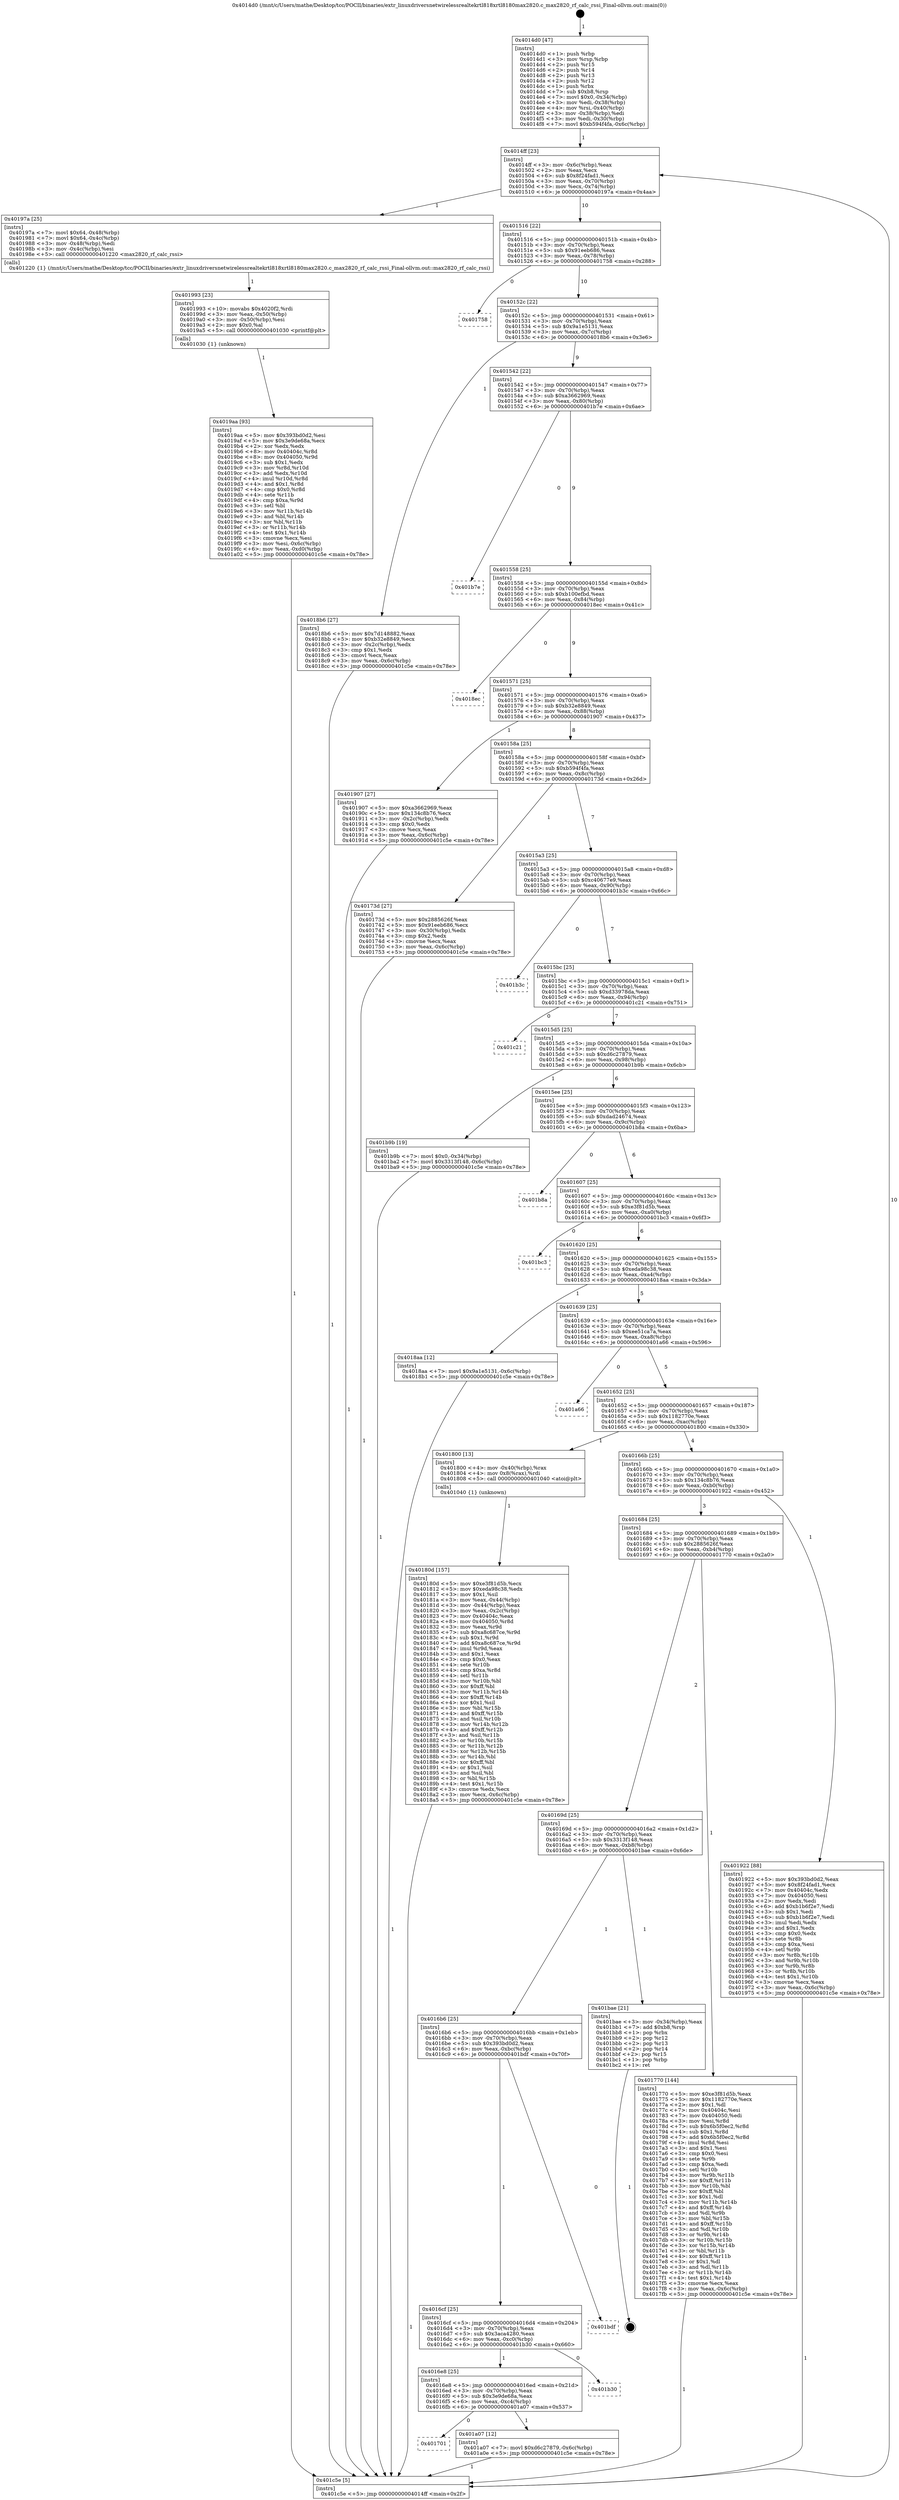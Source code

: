 digraph "0x4014d0" {
  label = "0x4014d0 (/mnt/c/Users/mathe/Desktop/tcc/POCII/binaries/extr_linuxdriversnetwirelessrealtekrtl818xrtl8180max2820.c_max2820_rf_calc_rssi_Final-ollvm.out::main(0))"
  labelloc = "t"
  node[shape=record]

  Entry [label="",width=0.3,height=0.3,shape=circle,fillcolor=black,style=filled]
  "0x4014ff" [label="{
     0x4014ff [23]\l
     | [instrs]\l
     &nbsp;&nbsp;0x4014ff \<+3\>: mov -0x6c(%rbp),%eax\l
     &nbsp;&nbsp;0x401502 \<+2\>: mov %eax,%ecx\l
     &nbsp;&nbsp;0x401504 \<+6\>: sub $0x8f24fad1,%ecx\l
     &nbsp;&nbsp;0x40150a \<+3\>: mov %eax,-0x70(%rbp)\l
     &nbsp;&nbsp;0x40150d \<+3\>: mov %ecx,-0x74(%rbp)\l
     &nbsp;&nbsp;0x401510 \<+6\>: je 000000000040197a \<main+0x4aa\>\l
  }"]
  "0x40197a" [label="{
     0x40197a [25]\l
     | [instrs]\l
     &nbsp;&nbsp;0x40197a \<+7\>: movl $0x64,-0x48(%rbp)\l
     &nbsp;&nbsp;0x401981 \<+7\>: movl $0x64,-0x4c(%rbp)\l
     &nbsp;&nbsp;0x401988 \<+3\>: mov -0x48(%rbp),%edi\l
     &nbsp;&nbsp;0x40198b \<+3\>: mov -0x4c(%rbp),%esi\l
     &nbsp;&nbsp;0x40198e \<+5\>: call 0000000000401220 \<max2820_rf_calc_rssi\>\l
     | [calls]\l
     &nbsp;&nbsp;0x401220 \{1\} (/mnt/c/Users/mathe/Desktop/tcc/POCII/binaries/extr_linuxdriversnetwirelessrealtekrtl818xrtl8180max2820.c_max2820_rf_calc_rssi_Final-ollvm.out::max2820_rf_calc_rssi)\l
  }"]
  "0x401516" [label="{
     0x401516 [22]\l
     | [instrs]\l
     &nbsp;&nbsp;0x401516 \<+5\>: jmp 000000000040151b \<main+0x4b\>\l
     &nbsp;&nbsp;0x40151b \<+3\>: mov -0x70(%rbp),%eax\l
     &nbsp;&nbsp;0x40151e \<+5\>: sub $0x91eeb686,%eax\l
     &nbsp;&nbsp;0x401523 \<+3\>: mov %eax,-0x78(%rbp)\l
     &nbsp;&nbsp;0x401526 \<+6\>: je 0000000000401758 \<main+0x288\>\l
  }"]
  Exit [label="",width=0.3,height=0.3,shape=circle,fillcolor=black,style=filled,peripheries=2]
  "0x401758" [label="{
     0x401758\l
  }", style=dashed]
  "0x40152c" [label="{
     0x40152c [22]\l
     | [instrs]\l
     &nbsp;&nbsp;0x40152c \<+5\>: jmp 0000000000401531 \<main+0x61\>\l
     &nbsp;&nbsp;0x401531 \<+3\>: mov -0x70(%rbp),%eax\l
     &nbsp;&nbsp;0x401534 \<+5\>: sub $0x9a1e5131,%eax\l
     &nbsp;&nbsp;0x401539 \<+3\>: mov %eax,-0x7c(%rbp)\l
     &nbsp;&nbsp;0x40153c \<+6\>: je 00000000004018b6 \<main+0x3e6\>\l
  }"]
  "0x401701" [label="{
     0x401701\l
  }", style=dashed]
  "0x4018b6" [label="{
     0x4018b6 [27]\l
     | [instrs]\l
     &nbsp;&nbsp;0x4018b6 \<+5\>: mov $0x7d148882,%eax\l
     &nbsp;&nbsp;0x4018bb \<+5\>: mov $0xb32e8849,%ecx\l
     &nbsp;&nbsp;0x4018c0 \<+3\>: mov -0x2c(%rbp),%edx\l
     &nbsp;&nbsp;0x4018c3 \<+3\>: cmp $0x1,%edx\l
     &nbsp;&nbsp;0x4018c6 \<+3\>: cmovl %ecx,%eax\l
     &nbsp;&nbsp;0x4018c9 \<+3\>: mov %eax,-0x6c(%rbp)\l
     &nbsp;&nbsp;0x4018cc \<+5\>: jmp 0000000000401c5e \<main+0x78e\>\l
  }"]
  "0x401542" [label="{
     0x401542 [22]\l
     | [instrs]\l
     &nbsp;&nbsp;0x401542 \<+5\>: jmp 0000000000401547 \<main+0x77\>\l
     &nbsp;&nbsp;0x401547 \<+3\>: mov -0x70(%rbp),%eax\l
     &nbsp;&nbsp;0x40154a \<+5\>: sub $0xa3662969,%eax\l
     &nbsp;&nbsp;0x40154f \<+3\>: mov %eax,-0x80(%rbp)\l
     &nbsp;&nbsp;0x401552 \<+6\>: je 0000000000401b7e \<main+0x6ae\>\l
  }"]
  "0x401a07" [label="{
     0x401a07 [12]\l
     | [instrs]\l
     &nbsp;&nbsp;0x401a07 \<+7\>: movl $0xd6c27879,-0x6c(%rbp)\l
     &nbsp;&nbsp;0x401a0e \<+5\>: jmp 0000000000401c5e \<main+0x78e\>\l
  }"]
  "0x401b7e" [label="{
     0x401b7e\l
  }", style=dashed]
  "0x401558" [label="{
     0x401558 [25]\l
     | [instrs]\l
     &nbsp;&nbsp;0x401558 \<+5\>: jmp 000000000040155d \<main+0x8d\>\l
     &nbsp;&nbsp;0x40155d \<+3\>: mov -0x70(%rbp),%eax\l
     &nbsp;&nbsp;0x401560 \<+5\>: sub $0xb100efbd,%eax\l
     &nbsp;&nbsp;0x401565 \<+6\>: mov %eax,-0x84(%rbp)\l
     &nbsp;&nbsp;0x40156b \<+6\>: je 00000000004018ec \<main+0x41c\>\l
  }"]
  "0x4016e8" [label="{
     0x4016e8 [25]\l
     | [instrs]\l
     &nbsp;&nbsp;0x4016e8 \<+5\>: jmp 00000000004016ed \<main+0x21d\>\l
     &nbsp;&nbsp;0x4016ed \<+3\>: mov -0x70(%rbp),%eax\l
     &nbsp;&nbsp;0x4016f0 \<+5\>: sub $0x3e9de68a,%eax\l
     &nbsp;&nbsp;0x4016f5 \<+6\>: mov %eax,-0xc4(%rbp)\l
     &nbsp;&nbsp;0x4016fb \<+6\>: je 0000000000401a07 \<main+0x537\>\l
  }"]
  "0x4018ec" [label="{
     0x4018ec\l
  }", style=dashed]
  "0x401571" [label="{
     0x401571 [25]\l
     | [instrs]\l
     &nbsp;&nbsp;0x401571 \<+5\>: jmp 0000000000401576 \<main+0xa6\>\l
     &nbsp;&nbsp;0x401576 \<+3\>: mov -0x70(%rbp),%eax\l
     &nbsp;&nbsp;0x401579 \<+5\>: sub $0xb32e8849,%eax\l
     &nbsp;&nbsp;0x40157e \<+6\>: mov %eax,-0x88(%rbp)\l
     &nbsp;&nbsp;0x401584 \<+6\>: je 0000000000401907 \<main+0x437\>\l
  }"]
  "0x401b30" [label="{
     0x401b30\l
  }", style=dashed]
  "0x401907" [label="{
     0x401907 [27]\l
     | [instrs]\l
     &nbsp;&nbsp;0x401907 \<+5\>: mov $0xa3662969,%eax\l
     &nbsp;&nbsp;0x40190c \<+5\>: mov $0x134c8b76,%ecx\l
     &nbsp;&nbsp;0x401911 \<+3\>: mov -0x2c(%rbp),%edx\l
     &nbsp;&nbsp;0x401914 \<+3\>: cmp $0x0,%edx\l
     &nbsp;&nbsp;0x401917 \<+3\>: cmove %ecx,%eax\l
     &nbsp;&nbsp;0x40191a \<+3\>: mov %eax,-0x6c(%rbp)\l
     &nbsp;&nbsp;0x40191d \<+5\>: jmp 0000000000401c5e \<main+0x78e\>\l
  }"]
  "0x40158a" [label="{
     0x40158a [25]\l
     | [instrs]\l
     &nbsp;&nbsp;0x40158a \<+5\>: jmp 000000000040158f \<main+0xbf\>\l
     &nbsp;&nbsp;0x40158f \<+3\>: mov -0x70(%rbp),%eax\l
     &nbsp;&nbsp;0x401592 \<+5\>: sub $0xb594f4fa,%eax\l
     &nbsp;&nbsp;0x401597 \<+6\>: mov %eax,-0x8c(%rbp)\l
     &nbsp;&nbsp;0x40159d \<+6\>: je 000000000040173d \<main+0x26d\>\l
  }"]
  "0x4016cf" [label="{
     0x4016cf [25]\l
     | [instrs]\l
     &nbsp;&nbsp;0x4016cf \<+5\>: jmp 00000000004016d4 \<main+0x204\>\l
     &nbsp;&nbsp;0x4016d4 \<+3\>: mov -0x70(%rbp),%eax\l
     &nbsp;&nbsp;0x4016d7 \<+5\>: sub $0x3aca4280,%eax\l
     &nbsp;&nbsp;0x4016dc \<+6\>: mov %eax,-0xc0(%rbp)\l
     &nbsp;&nbsp;0x4016e2 \<+6\>: je 0000000000401b30 \<main+0x660\>\l
  }"]
  "0x40173d" [label="{
     0x40173d [27]\l
     | [instrs]\l
     &nbsp;&nbsp;0x40173d \<+5\>: mov $0x2885626f,%eax\l
     &nbsp;&nbsp;0x401742 \<+5\>: mov $0x91eeb686,%ecx\l
     &nbsp;&nbsp;0x401747 \<+3\>: mov -0x30(%rbp),%edx\l
     &nbsp;&nbsp;0x40174a \<+3\>: cmp $0x2,%edx\l
     &nbsp;&nbsp;0x40174d \<+3\>: cmovne %ecx,%eax\l
     &nbsp;&nbsp;0x401750 \<+3\>: mov %eax,-0x6c(%rbp)\l
     &nbsp;&nbsp;0x401753 \<+5\>: jmp 0000000000401c5e \<main+0x78e\>\l
  }"]
  "0x4015a3" [label="{
     0x4015a3 [25]\l
     | [instrs]\l
     &nbsp;&nbsp;0x4015a3 \<+5\>: jmp 00000000004015a8 \<main+0xd8\>\l
     &nbsp;&nbsp;0x4015a8 \<+3\>: mov -0x70(%rbp),%eax\l
     &nbsp;&nbsp;0x4015ab \<+5\>: sub $0xc40677e9,%eax\l
     &nbsp;&nbsp;0x4015b0 \<+6\>: mov %eax,-0x90(%rbp)\l
     &nbsp;&nbsp;0x4015b6 \<+6\>: je 0000000000401b3c \<main+0x66c\>\l
  }"]
  "0x401c5e" [label="{
     0x401c5e [5]\l
     | [instrs]\l
     &nbsp;&nbsp;0x401c5e \<+5\>: jmp 00000000004014ff \<main+0x2f\>\l
  }"]
  "0x4014d0" [label="{
     0x4014d0 [47]\l
     | [instrs]\l
     &nbsp;&nbsp;0x4014d0 \<+1\>: push %rbp\l
     &nbsp;&nbsp;0x4014d1 \<+3\>: mov %rsp,%rbp\l
     &nbsp;&nbsp;0x4014d4 \<+2\>: push %r15\l
     &nbsp;&nbsp;0x4014d6 \<+2\>: push %r14\l
     &nbsp;&nbsp;0x4014d8 \<+2\>: push %r13\l
     &nbsp;&nbsp;0x4014da \<+2\>: push %r12\l
     &nbsp;&nbsp;0x4014dc \<+1\>: push %rbx\l
     &nbsp;&nbsp;0x4014dd \<+7\>: sub $0xb8,%rsp\l
     &nbsp;&nbsp;0x4014e4 \<+7\>: movl $0x0,-0x34(%rbp)\l
     &nbsp;&nbsp;0x4014eb \<+3\>: mov %edi,-0x38(%rbp)\l
     &nbsp;&nbsp;0x4014ee \<+4\>: mov %rsi,-0x40(%rbp)\l
     &nbsp;&nbsp;0x4014f2 \<+3\>: mov -0x38(%rbp),%edi\l
     &nbsp;&nbsp;0x4014f5 \<+3\>: mov %edi,-0x30(%rbp)\l
     &nbsp;&nbsp;0x4014f8 \<+7\>: movl $0xb594f4fa,-0x6c(%rbp)\l
  }"]
  "0x401bdf" [label="{
     0x401bdf\l
  }", style=dashed]
  "0x401b3c" [label="{
     0x401b3c\l
  }", style=dashed]
  "0x4015bc" [label="{
     0x4015bc [25]\l
     | [instrs]\l
     &nbsp;&nbsp;0x4015bc \<+5\>: jmp 00000000004015c1 \<main+0xf1\>\l
     &nbsp;&nbsp;0x4015c1 \<+3\>: mov -0x70(%rbp),%eax\l
     &nbsp;&nbsp;0x4015c4 \<+5\>: sub $0xd33978da,%eax\l
     &nbsp;&nbsp;0x4015c9 \<+6\>: mov %eax,-0x94(%rbp)\l
     &nbsp;&nbsp;0x4015cf \<+6\>: je 0000000000401c21 \<main+0x751\>\l
  }"]
  "0x4016b6" [label="{
     0x4016b6 [25]\l
     | [instrs]\l
     &nbsp;&nbsp;0x4016b6 \<+5\>: jmp 00000000004016bb \<main+0x1eb\>\l
     &nbsp;&nbsp;0x4016bb \<+3\>: mov -0x70(%rbp),%eax\l
     &nbsp;&nbsp;0x4016be \<+5\>: sub $0x393bd0d2,%eax\l
     &nbsp;&nbsp;0x4016c3 \<+6\>: mov %eax,-0xbc(%rbp)\l
     &nbsp;&nbsp;0x4016c9 \<+6\>: je 0000000000401bdf \<main+0x70f\>\l
  }"]
  "0x401c21" [label="{
     0x401c21\l
  }", style=dashed]
  "0x4015d5" [label="{
     0x4015d5 [25]\l
     | [instrs]\l
     &nbsp;&nbsp;0x4015d5 \<+5\>: jmp 00000000004015da \<main+0x10a\>\l
     &nbsp;&nbsp;0x4015da \<+3\>: mov -0x70(%rbp),%eax\l
     &nbsp;&nbsp;0x4015dd \<+5\>: sub $0xd6c27879,%eax\l
     &nbsp;&nbsp;0x4015e2 \<+6\>: mov %eax,-0x98(%rbp)\l
     &nbsp;&nbsp;0x4015e8 \<+6\>: je 0000000000401b9b \<main+0x6cb\>\l
  }"]
  "0x401bae" [label="{
     0x401bae [21]\l
     | [instrs]\l
     &nbsp;&nbsp;0x401bae \<+3\>: mov -0x34(%rbp),%eax\l
     &nbsp;&nbsp;0x401bb1 \<+7\>: add $0xb8,%rsp\l
     &nbsp;&nbsp;0x401bb8 \<+1\>: pop %rbx\l
     &nbsp;&nbsp;0x401bb9 \<+2\>: pop %r12\l
     &nbsp;&nbsp;0x401bbb \<+2\>: pop %r13\l
     &nbsp;&nbsp;0x401bbd \<+2\>: pop %r14\l
     &nbsp;&nbsp;0x401bbf \<+2\>: pop %r15\l
     &nbsp;&nbsp;0x401bc1 \<+1\>: pop %rbp\l
     &nbsp;&nbsp;0x401bc2 \<+1\>: ret\l
  }"]
  "0x401b9b" [label="{
     0x401b9b [19]\l
     | [instrs]\l
     &nbsp;&nbsp;0x401b9b \<+7\>: movl $0x0,-0x34(%rbp)\l
     &nbsp;&nbsp;0x401ba2 \<+7\>: movl $0x3313f148,-0x6c(%rbp)\l
     &nbsp;&nbsp;0x401ba9 \<+5\>: jmp 0000000000401c5e \<main+0x78e\>\l
  }"]
  "0x4015ee" [label="{
     0x4015ee [25]\l
     | [instrs]\l
     &nbsp;&nbsp;0x4015ee \<+5\>: jmp 00000000004015f3 \<main+0x123\>\l
     &nbsp;&nbsp;0x4015f3 \<+3\>: mov -0x70(%rbp),%eax\l
     &nbsp;&nbsp;0x4015f6 \<+5\>: sub $0xdad24674,%eax\l
     &nbsp;&nbsp;0x4015fb \<+6\>: mov %eax,-0x9c(%rbp)\l
     &nbsp;&nbsp;0x401601 \<+6\>: je 0000000000401b8a \<main+0x6ba\>\l
  }"]
  "0x4019aa" [label="{
     0x4019aa [93]\l
     | [instrs]\l
     &nbsp;&nbsp;0x4019aa \<+5\>: mov $0x393bd0d2,%esi\l
     &nbsp;&nbsp;0x4019af \<+5\>: mov $0x3e9de68a,%ecx\l
     &nbsp;&nbsp;0x4019b4 \<+2\>: xor %edx,%edx\l
     &nbsp;&nbsp;0x4019b6 \<+8\>: mov 0x40404c,%r8d\l
     &nbsp;&nbsp;0x4019be \<+8\>: mov 0x404050,%r9d\l
     &nbsp;&nbsp;0x4019c6 \<+3\>: sub $0x1,%edx\l
     &nbsp;&nbsp;0x4019c9 \<+3\>: mov %r8d,%r10d\l
     &nbsp;&nbsp;0x4019cc \<+3\>: add %edx,%r10d\l
     &nbsp;&nbsp;0x4019cf \<+4\>: imul %r10d,%r8d\l
     &nbsp;&nbsp;0x4019d3 \<+4\>: and $0x1,%r8d\l
     &nbsp;&nbsp;0x4019d7 \<+4\>: cmp $0x0,%r8d\l
     &nbsp;&nbsp;0x4019db \<+4\>: sete %r11b\l
     &nbsp;&nbsp;0x4019df \<+4\>: cmp $0xa,%r9d\l
     &nbsp;&nbsp;0x4019e3 \<+3\>: setl %bl\l
     &nbsp;&nbsp;0x4019e6 \<+3\>: mov %r11b,%r14b\l
     &nbsp;&nbsp;0x4019e9 \<+3\>: and %bl,%r14b\l
     &nbsp;&nbsp;0x4019ec \<+3\>: xor %bl,%r11b\l
     &nbsp;&nbsp;0x4019ef \<+3\>: or %r11b,%r14b\l
     &nbsp;&nbsp;0x4019f2 \<+4\>: test $0x1,%r14b\l
     &nbsp;&nbsp;0x4019f6 \<+3\>: cmovne %ecx,%esi\l
     &nbsp;&nbsp;0x4019f9 \<+3\>: mov %esi,-0x6c(%rbp)\l
     &nbsp;&nbsp;0x4019fc \<+6\>: mov %eax,-0xd0(%rbp)\l
     &nbsp;&nbsp;0x401a02 \<+5\>: jmp 0000000000401c5e \<main+0x78e\>\l
  }"]
  "0x401b8a" [label="{
     0x401b8a\l
  }", style=dashed]
  "0x401607" [label="{
     0x401607 [25]\l
     | [instrs]\l
     &nbsp;&nbsp;0x401607 \<+5\>: jmp 000000000040160c \<main+0x13c\>\l
     &nbsp;&nbsp;0x40160c \<+3\>: mov -0x70(%rbp),%eax\l
     &nbsp;&nbsp;0x40160f \<+5\>: sub $0xe3f81d5b,%eax\l
     &nbsp;&nbsp;0x401614 \<+6\>: mov %eax,-0xa0(%rbp)\l
     &nbsp;&nbsp;0x40161a \<+6\>: je 0000000000401bc3 \<main+0x6f3\>\l
  }"]
  "0x401993" [label="{
     0x401993 [23]\l
     | [instrs]\l
     &nbsp;&nbsp;0x401993 \<+10\>: movabs $0x4020f2,%rdi\l
     &nbsp;&nbsp;0x40199d \<+3\>: mov %eax,-0x50(%rbp)\l
     &nbsp;&nbsp;0x4019a0 \<+3\>: mov -0x50(%rbp),%esi\l
     &nbsp;&nbsp;0x4019a3 \<+2\>: mov $0x0,%al\l
     &nbsp;&nbsp;0x4019a5 \<+5\>: call 0000000000401030 \<printf@plt\>\l
     | [calls]\l
     &nbsp;&nbsp;0x401030 \{1\} (unknown)\l
  }"]
  "0x401bc3" [label="{
     0x401bc3\l
  }", style=dashed]
  "0x401620" [label="{
     0x401620 [25]\l
     | [instrs]\l
     &nbsp;&nbsp;0x401620 \<+5\>: jmp 0000000000401625 \<main+0x155\>\l
     &nbsp;&nbsp;0x401625 \<+3\>: mov -0x70(%rbp),%eax\l
     &nbsp;&nbsp;0x401628 \<+5\>: sub $0xeda98c38,%eax\l
     &nbsp;&nbsp;0x40162d \<+6\>: mov %eax,-0xa4(%rbp)\l
     &nbsp;&nbsp;0x401633 \<+6\>: je 00000000004018aa \<main+0x3da\>\l
  }"]
  "0x40180d" [label="{
     0x40180d [157]\l
     | [instrs]\l
     &nbsp;&nbsp;0x40180d \<+5\>: mov $0xe3f81d5b,%ecx\l
     &nbsp;&nbsp;0x401812 \<+5\>: mov $0xeda98c38,%edx\l
     &nbsp;&nbsp;0x401817 \<+3\>: mov $0x1,%sil\l
     &nbsp;&nbsp;0x40181a \<+3\>: mov %eax,-0x44(%rbp)\l
     &nbsp;&nbsp;0x40181d \<+3\>: mov -0x44(%rbp),%eax\l
     &nbsp;&nbsp;0x401820 \<+3\>: mov %eax,-0x2c(%rbp)\l
     &nbsp;&nbsp;0x401823 \<+7\>: mov 0x40404c,%eax\l
     &nbsp;&nbsp;0x40182a \<+8\>: mov 0x404050,%r8d\l
     &nbsp;&nbsp;0x401832 \<+3\>: mov %eax,%r9d\l
     &nbsp;&nbsp;0x401835 \<+7\>: sub $0xa8c687ce,%r9d\l
     &nbsp;&nbsp;0x40183c \<+4\>: sub $0x1,%r9d\l
     &nbsp;&nbsp;0x401840 \<+7\>: add $0xa8c687ce,%r9d\l
     &nbsp;&nbsp;0x401847 \<+4\>: imul %r9d,%eax\l
     &nbsp;&nbsp;0x40184b \<+3\>: and $0x1,%eax\l
     &nbsp;&nbsp;0x40184e \<+3\>: cmp $0x0,%eax\l
     &nbsp;&nbsp;0x401851 \<+4\>: sete %r10b\l
     &nbsp;&nbsp;0x401855 \<+4\>: cmp $0xa,%r8d\l
     &nbsp;&nbsp;0x401859 \<+4\>: setl %r11b\l
     &nbsp;&nbsp;0x40185d \<+3\>: mov %r10b,%bl\l
     &nbsp;&nbsp;0x401860 \<+3\>: xor $0xff,%bl\l
     &nbsp;&nbsp;0x401863 \<+3\>: mov %r11b,%r14b\l
     &nbsp;&nbsp;0x401866 \<+4\>: xor $0xff,%r14b\l
     &nbsp;&nbsp;0x40186a \<+4\>: xor $0x1,%sil\l
     &nbsp;&nbsp;0x40186e \<+3\>: mov %bl,%r15b\l
     &nbsp;&nbsp;0x401871 \<+4\>: and $0xff,%r15b\l
     &nbsp;&nbsp;0x401875 \<+3\>: and %sil,%r10b\l
     &nbsp;&nbsp;0x401878 \<+3\>: mov %r14b,%r12b\l
     &nbsp;&nbsp;0x40187b \<+4\>: and $0xff,%r12b\l
     &nbsp;&nbsp;0x40187f \<+3\>: and %sil,%r11b\l
     &nbsp;&nbsp;0x401882 \<+3\>: or %r10b,%r15b\l
     &nbsp;&nbsp;0x401885 \<+3\>: or %r11b,%r12b\l
     &nbsp;&nbsp;0x401888 \<+3\>: xor %r12b,%r15b\l
     &nbsp;&nbsp;0x40188b \<+3\>: or %r14b,%bl\l
     &nbsp;&nbsp;0x40188e \<+3\>: xor $0xff,%bl\l
     &nbsp;&nbsp;0x401891 \<+4\>: or $0x1,%sil\l
     &nbsp;&nbsp;0x401895 \<+3\>: and %sil,%bl\l
     &nbsp;&nbsp;0x401898 \<+3\>: or %bl,%r15b\l
     &nbsp;&nbsp;0x40189b \<+4\>: test $0x1,%r15b\l
     &nbsp;&nbsp;0x40189f \<+3\>: cmovne %edx,%ecx\l
     &nbsp;&nbsp;0x4018a2 \<+3\>: mov %ecx,-0x6c(%rbp)\l
     &nbsp;&nbsp;0x4018a5 \<+5\>: jmp 0000000000401c5e \<main+0x78e\>\l
  }"]
  "0x4018aa" [label="{
     0x4018aa [12]\l
     | [instrs]\l
     &nbsp;&nbsp;0x4018aa \<+7\>: movl $0x9a1e5131,-0x6c(%rbp)\l
     &nbsp;&nbsp;0x4018b1 \<+5\>: jmp 0000000000401c5e \<main+0x78e\>\l
  }"]
  "0x401639" [label="{
     0x401639 [25]\l
     | [instrs]\l
     &nbsp;&nbsp;0x401639 \<+5\>: jmp 000000000040163e \<main+0x16e\>\l
     &nbsp;&nbsp;0x40163e \<+3\>: mov -0x70(%rbp),%eax\l
     &nbsp;&nbsp;0x401641 \<+5\>: sub $0xee51ca7a,%eax\l
     &nbsp;&nbsp;0x401646 \<+6\>: mov %eax,-0xa8(%rbp)\l
     &nbsp;&nbsp;0x40164c \<+6\>: je 0000000000401a66 \<main+0x596\>\l
  }"]
  "0x40169d" [label="{
     0x40169d [25]\l
     | [instrs]\l
     &nbsp;&nbsp;0x40169d \<+5\>: jmp 00000000004016a2 \<main+0x1d2\>\l
     &nbsp;&nbsp;0x4016a2 \<+3\>: mov -0x70(%rbp),%eax\l
     &nbsp;&nbsp;0x4016a5 \<+5\>: sub $0x3313f148,%eax\l
     &nbsp;&nbsp;0x4016aa \<+6\>: mov %eax,-0xb8(%rbp)\l
     &nbsp;&nbsp;0x4016b0 \<+6\>: je 0000000000401bae \<main+0x6de\>\l
  }"]
  "0x401a66" [label="{
     0x401a66\l
  }", style=dashed]
  "0x401652" [label="{
     0x401652 [25]\l
     | [instrs]\l
     &nbsp;&nbsp;0x401652 \<+5\>: jmp 0000000000401657 \<main+0x187\>\l
     &nbsp;&nbsp;0x401657 \<+3\>: mov -0x70(%rbp),%eax\l
     &nbsp;&nbsp;0x40165a \<+5\>: sub $0x1182770e,%eax\l
     &nbsp;&nbsp;0x40165f \<+6\>: mov %eax,-0xac(%rbp)\l
     &nbsp;&nbsp;0x401665 \<+6\>: je 0000000000401800 \<main+0x330\>\l
  }"]
  "0x401770" [label="{
     0x401770 [144]\l
     | [instrs]\l
     &nbsp;&nbsp;0x401770 \<+5\>: mov $0xe3f81d5b,%eax\l
     &nbsp;&nbsp;0x401775 \<+5\>: mov $0x1182770e,%ecx\l
     &nbsp;&nbsp;0x40177a \<+2\>: mov $0x1,%dl\l
     &nbsp;&nbsp;0x40177c \<+7\>: mov 0x40404c,%esi\l
     &nbsp;&nbsp;0x401783 \<+7\>: mov 0x404050,%edi\l
     &nbsp;&nbsp;0x40178a \<+3\>: mov %esi,%r8d\l
     &nbsp;&nbsp;0x40178d \<+7\>: sub $0x6b5f0ec2,%r8d\l
     &nbsp;&nbsp;0x401794 \<+4\>: sub $0x1,%r8d\l
     &nbsp;&nbsp;0x401798 \<+7\>: add $0x6b5f0ec2,%r8d\l
     &nbsp;&nbsp;0x40179f \<+4\>: imul %r8d,%esi\l
     &nbsp;&nbsp;0x4017a3 \<+3\>: and $0x1,%esi\l
     &nbsp;&nbsp;0x4017a6 \<+3\>: cmp $0x0,%esi\l
     &nbsp;&nbsp;0x4017a9 \<+4\>: sete %r9b\l
     &nbsp;&nbsp;0x4017ad \<+3\>: cmp $0xa,%edi\l
     &nbsp;&nbsp;0x4017b0 \<+4\>: setl %r10b\l
     &nbsp;&nbsp;0x4017b4 \<+3\>: mov %r9b,%r11b\l
     &nbsp;&nbsp;0x4017b7 \<+4\>: xor $0xff,%r11b\l
     &nbsp;&nbsp;0x4017bb \<+3\>: mov %r10b,%bl\l
     &nbsp;&nbsp;0x4017be \<+3\>: xor $0xff,%bl\l
     &nbsp;&nbsp;0x4017c1 \<+3\>: xor $0x1,%dl\l
     &nbsp;&nbsp;0x4017c4 \<+3\>: mov %r11b,%r14b\l
     &nbsp;&nbsp;0x4017c7 \<+4\>: and $0xff,%r14b\l
     &nbsp;&nbsp;0x4017cb \<+3\>: and %dl,%r9b\l
     &nbsp;&nbsp;0x4017ce \<+3\>: mov %bl,%r15b\l
     &nbsp;&nbsp;0x4017d1 \<+4\>: and $0xff,%r15b\l
     &nbsp;&nbsp;0x4017d5 \<+3\>: and %dl,%r10b\l
     &nbsp;&nbsp;0x4017d8 \<+3\>: or %r9b,%r14b\l
     &nbsp;&nbsp;0x4017db \<+3\>: or %r10b,%r15b\l
     &nbsp;&nbsp;0x4017de \<+3\>: xor %r15b,%r14b\l
     &nbsp;&nbsp;0x4017e1 \<+3\>: or %bl,%r11b\l
     &nbsp;&nbsp;0x4017e4 \<+4\>: xor $0xff,%r11b\l
     &nbsp;&nbsp;0x4017e8 \<+3\>: or $0x1,%dl\l
     &nbsp;&nbsp;0x4017eb \<+3\>: and %dl,%r11b\l
     &nbsp;&nbsp;0x4017ee \<+3\>: or %r11b,%r14b\l
     &nbsp;&nbsp;0x4017f1 \<+4\>: test $0x1,%r14b\l
     &nbsp;&nbsp;0x4017f5 \<+3\>: cmovne %ecx,%eax\l
     &nbsp;&nbsp;0x4017f8 \<+3\>: mov %eax,-0x6c(%rbp)\l
     &nbsp;&nbsp;0x4017fb \<+5\>: jmp 0000000000401c5e \<main+0x78e\>\l
  }"]
  "0x401800" [label="{
     0x401800 [13]\l
     | [instrs]\l
     &nbsp;&nbsp;0x401800 \<+4\>: mov -0x40(%rbp),%rax\l
     &nbsp;&nbsp;0x401804 \<+4\>: mov 0x8(%rax),%rdi\l
     &nbsp;&nbsp;0x401808 \<+5\>: call 0000000000401040 \<atoi@plt\>\l
     | [calls]\l
     &nbsp;&nbsp;0x401040 \{1\} (unknown)\l
  }"]
  "0x40166b" [label="{
     0x40166b [25]\l
     | [instrs]\l
     &nbsp;&nbsp;0x40166b \<+5\>: jmp 0000000000401670 \<main+0x1a0\>\l
     &nbsp;&nbsp;0x401670 \<+3\>: mov -0x70(%rbp),%eax\l
     &nbsp;&nbsp;0x401673 \<+5\>: sub $0x134c8b76,%eax\l
     &nbsp;&nbsp;0x401678 \<+6\>: mov %eax,-0xb0(%rbp)\l
     &nbsp;&nbsp;0x40167e \<+6\>: je 0000000000401922 \<main+0x452\>\l
  }"]
  "0x401684" [label="{
     0x401684 [25]\l
     | [instrs]\l
     &nbsp;&nbsp;0x401684 \<+5\>: jmp 0000000000401689 \<main+0x1b9\>\l
     &nbsp;&nbsp;0x401689 \<+3\>: mov -0x70(%rbp),%eax\l
     &nbsp;&nbsp;0x40168c \<+5\>: sub $0x2885626f,%eax\l
     &nbsp;&nbsp;0x401691 \<+6\>: mov %eax,-0xb4(%rbp)\l
     &nbsp;&nbsp;0x401697 \<+6\>: je 0000000000401770 \<main+0x2a0\>\l
  }"]
  "0x401922" [label="{
     0x401922 [88]\l
     | [instrs]\l
     &nbsp;&nbsp;0x401922 \<+5\>: mov $0x393bd0d2,%eax\l
     &nbsp;&nbsp;0x401927 \<+5\>: mov $0x8f24fad1,%ecx\l
     &nbsp;&nbsp;0x40192c \<+7\>: mov 0x40404c,%edx\l
     &nbsp;&nbsp;0x401933 \<+7\>: mov 0x404050,%esi\l
     &nbsp;&nbsp;0x40193a \<+2\>: mov %edx,%edi\l
     &nbsp;&nbsp;0x40193c \<+6\>: add $0xb1b6f2e7,%edi\l
     &nbsp;&nbsp;0x401942 \<+3\>: sub $0x1,%edi\l
     &nbsp;&nbsp;0x401945 \<+6\>: sub $0xb1b6f2e7,%edi\l
     &nbsp;&nbsp;0x40194b \<+3\>: imul %edi,%edx\l
     &nbsp;&nbsp;0x40194e \<+3\>: and $0x1,%edx\l
     &nbsp;&nbsp;0x401951 \<+3\>: cmp $0x0,%edx\l
     &nbsp;&nbsp;0x401954 \<+4\>: sete %r8b\l
     &nbsp;&nbsp;0x401958 \<+3\>: cmp $0xa,%esi\l
     &nbsp;&nbsp;0x40195b \<+4\>: setl %r9b\l
     &nbsp;&nbsp;0x40195f \<+3\>: mov %r8b,%r10b\l
     &nbsp;&nbsp;0x401962 \<+3\>: and %r9b,%r10b\l
     &nbsp;&nbsp;0x401965 \<+3\>: xor %r9b,%r8b\l
     &nbsp;&nbsp;0x401968 \<+3\>: or %r8b,%r10b\l
     &nbsp;&nbsp;0x40196b \<+4\>: test $0x1,%r10b\l
     &nbsp;&nbsp;0x40196f \<+3\>: cmovne %ecx,%eax\l
     &nbsp;&nbsp;0x401972 \<+3\>: mov %eax,-0x6c(%rbp)\l
     &nbsp;&nbsp;0x401975 \<+5\>: jmp 0000000000401c5e \<main+0x78e\>\l
  }"]
  Entry -> "0x4014d0" [label=" 1"]
  "0x4014ff" -> "0x40197a" [label=" 1"]
  "0x4014ff" -> "0x401516" [label=" 10"]
  "0x401bae" -> Exit [label=" 1"]
  "0x401516" -> "0x401758" [label=" 0"]
  "0x401516" -> "0x40152c" [label=" 10"]
  "0x401b9b" -> "0x401c5e" [label=" 1"]
  "0x40152c" -> "0x4018b6" [label=" 1"]
  "0x40152c" -> "0x401542" [label=" 9"]
  "0x401a07" -> "0x401c5e" [label=" 1"]
  "0x401542" -> "0x401b7e" [label=" 0"]
  "0x401542" -> "0x401558" [label=" 9"]
  "0x4016e8" -> "0x401701" [label=" 0"]
  "0x401558" -> "0x4018ec" [label=" 0"]
  "0x401558" -> "0x401571" [label=" 9"]
  "0x4016e8" -> "0x401a07" [label=" 1"]
  "0x401571" -> "0x401907" [label=" 1"]
  "0x401571" -> "0x40158a" [label=" 8"]
  "0x4016cf" -> "0x4016e8" [label=" 1"]
  "0x40158a" -> "0x40173d" [label=" 1"]
  "0x40158a" -> "0x4015a3" [label=" 7"]
  "0x40173d" -> "0x401c5e" [label=" 1"]
  "0x4014d0" -> "0x4014ff" [label=" 1"]
  "0x401c5e" -> "0x4014ff" [label=" 10"]
  "0x4016cf" -> "0x401b30" [label=" 0"]
  "0x4015a3" -> "0x401b3c" [label=" 0"]
  "0x4015a3" -> "0x4015bc" [label=" 7"]
  "0x4016b6" -> "0x4016cf" [label=" 1"]
  "0x4015bc" -> "0x401c21" [label=" 0"]
  "0x4015bc" -> "0x4015d5" [label=" 7"]
  "0x4016b6" -> "0x401bdf" [label=" 0"]
  "0x4015d5" -> "0x401b9b" [label=" 1"]
  "0x4015d5" -> "0x4015ee" [label=" 6"]
  "0x40169d" -> "0x4016b6" [label=" 1"]
  "0x4015ee" -> "0x401b8a" [label=" 0"]
  "0x4015ee" -> "0x401607" [label=" 6"]
  "0x40169d" -> "0x401bae" [label=" 1"]
  "0x401607" -> "0x401bc3" [label=" 0"]
  "0x401607" -> "0x401620" [label=" 6"]
  "0x4019aa" -> "0x401c5e" [label=" 1"]
  "0x401620" -> "0x4018aa" [label=" 1"]
  "0x401620" -> "0x401639" [label=" 5"]
  "0x401993" -> "0x4019aa" [label=" 1"]
  "0x401639" -> "0x401a66" [label=" 0"]
  "0x401639" -> "0x401652" [label=" 5"]
  "0x40197a" -> "0x401993" [label=" 1"]
  "0x401652" -> "0x401800" [label=" 1"]
  "0x401652" -> "0x40166b" [label=" 4"]
  "0x401922" -> "0x401c5e" [label=" 1"]
  "0x40166b" -> "0x401922" [label=" 1"]
  "0x40166b" -> "0x401684" [label=" 3"]
  "0x401907" -> "0x401c5e" [label=" 1"]
  "0x401684" -> "0x401770" [label=" 1"]
  "0x401684" -> "0x40169d" [label=" 2"]
  "0x401770" -> "0x401c5e" [label=" 1"]
  "0x401800" -> "0x40180d" [label=" 1"]
  "0x40180d" -> "0x401c5e" [label=" 1"]
  "0x4018aa" -> "0x401c5e" [label=" 1"]
  "0x4018b6" -> "0x401c5e" [label=" 1"]
}
